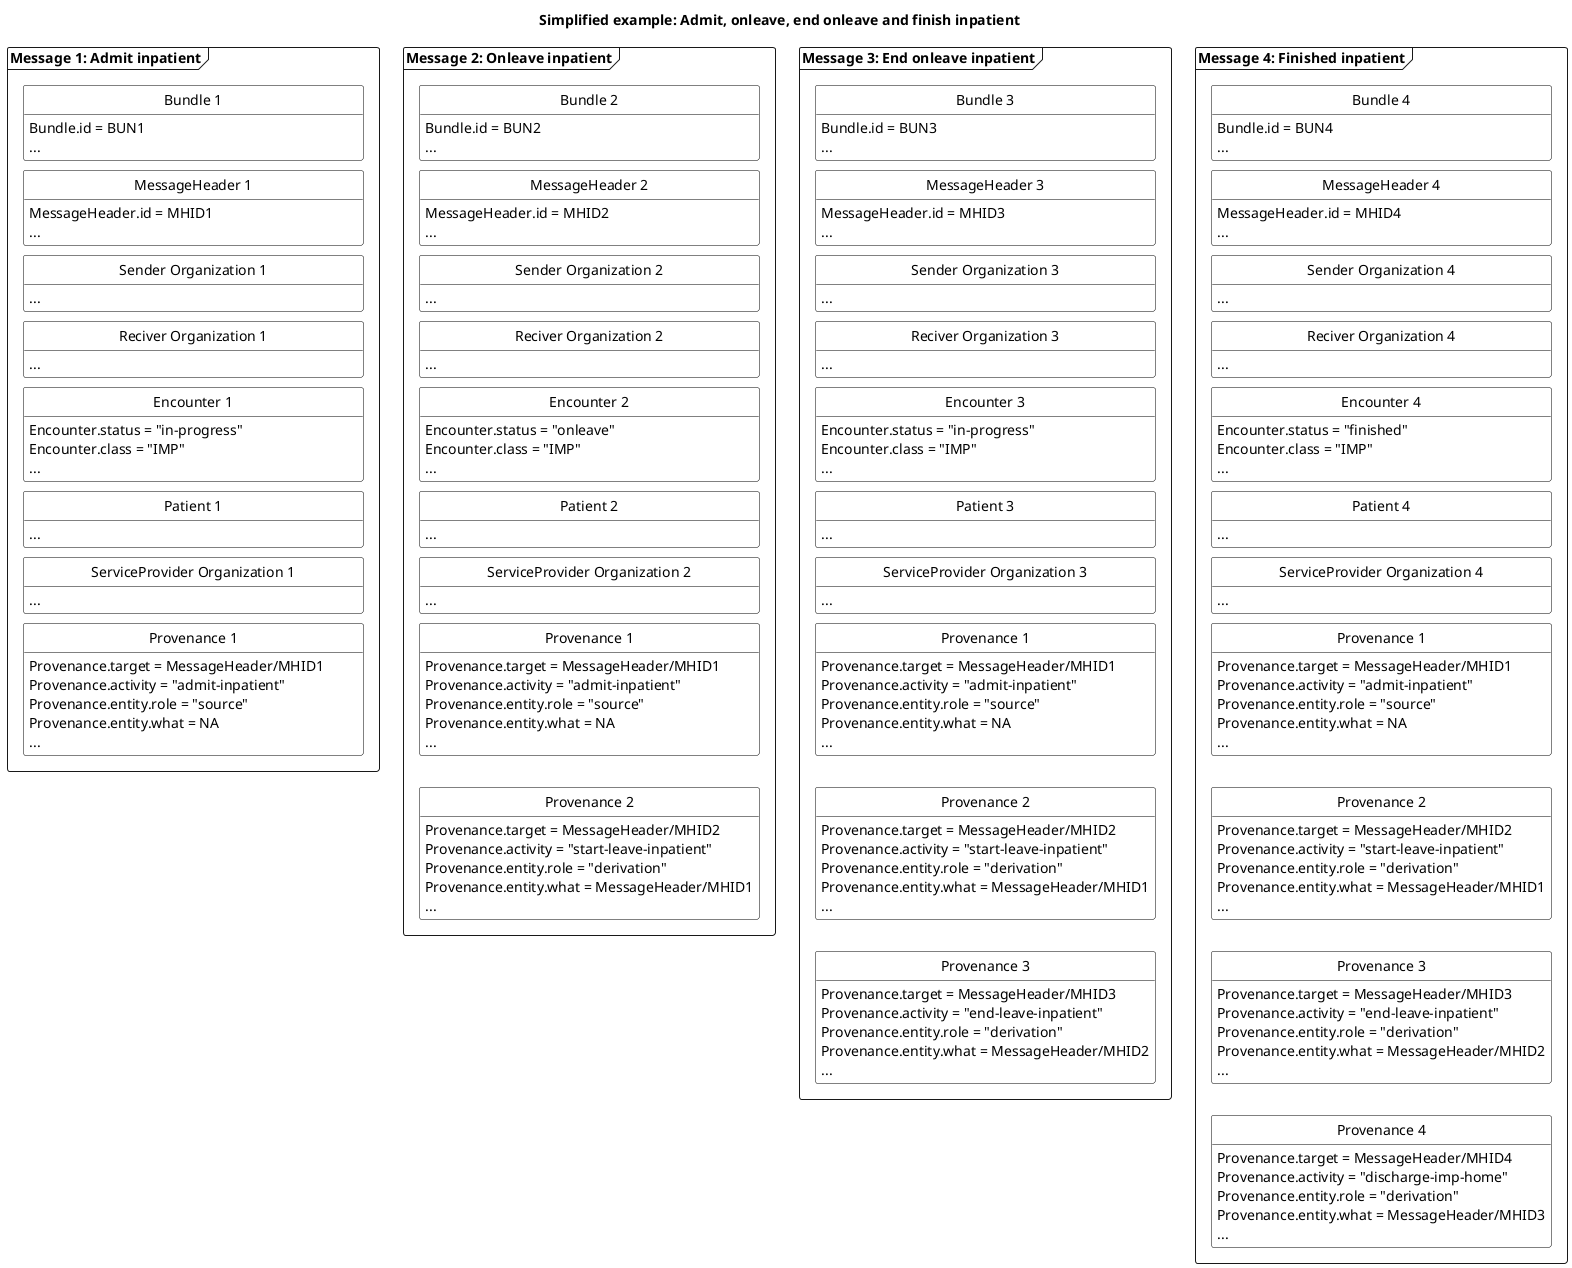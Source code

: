 @startuml HNAdmitOnleaveEndFinish

'layout
skinparam class {
    BackgroundColor White
    BorderColor Black
    ArrowColor Black
  }
hide circle
hide empty members
skinparam SameClassWidth true
skinparam Ranksep 10


'title
title Simplified example: Admit, onleave, end onleave and finish inpatient


'Message 1: Admit inpatient
package "Message 1: Admit inpatient" as admit <<Frame>>{
    class "Bundle 1" as admitB {
        Bundle.id = BUN1
        ...
    }
    class "MessageHeader 1" as admitMH{
        MessageHeader.id = MHID1
        ...
    }
    class "Sender Organization 1" as admitSOrg{
        ...
    }
    class "Reciver Organization 1" as admitROrg{
        ...
    }
    class "Encounter 1" as admitENC{
        Encounter.status = "in-progress"
        Encounter.class = "IMP"
        ...
    }
    class "Patient 1" as admitPT{
        ...
    }
    class "ServiceProvider Organization 1" as admitSPOrg{
        ...
    }
    class "Provenance 1" as admitPRO{
        Provenance.target = MessageHeader/MHID1
        Provenance.activity = "admit-inpatient"
        Provenance.entity.role = "source"
        Provenance.entity.what = NA
        ...
    }

admitB -[hidden]- admitMH
admitMH -[hidden]- admitSOrg
admitSOrg-[hidden]-admitROrg
admitROrg-[hidden]-admitENC
admitENC-[hidden]-admitPT
admitPT-[hidden]-admitSPOrg
admitSPOrg-[hidden]-admitPRO



}

'Message 2: Onleave inpatient
package "Message 2: Onleave inpatient" as Onleave <<Frame>> {
    class "Bundle 2" as onleaveB {
        Bundle.id = BUN2
        ...
    }
    class "MessageHeader 2" as onleaveMH{
        MessageHeader.id = MHID2
        ...
    }
    class "Sender Organization 2" as onleaveSOrg{
        ...
    }
    class "Reciver Organization 2" as onleaveROrg{
        ...
    }
    class "Encounter 2" as onleaveENC{
        Encounter.status = "onleave"
        Encounter.class = "IMP"
        ...
    }
    class "Patient 2" as onleavePT{
        ...
    }
    class "ServiceProvider Organization 2" as onleaveSPOrg{
        ...
    }
    class "Provenance 1" as admitonleavePRO{
        Provenance.target = MessageHeader/MHID1
        Provenance.activity = "admit-inpatient"
        Provenance.entity.role = "source"        
        Provenance.entity.what = NA
        ...
    }
    class "Provenance 2" as onleavePRO{
        Provenance.target = MessageHeader/MHID2
        Provenance.activity = "start-leave-inpatient"
        Provenance.entity.role = "derivation"
        Provenance.entity.what = MessageHeader/MHID1
        ...
    }
onleaveB-[hidden]-onleaveMH
onleaveMH-[hidden]-onleaveSOrg
onleaveSOrg-[hidden]-onleaveROrg
onleaveROrg-[hidden]-onleaveENC
onleaveENC-[hidden]-onleavePT
onleavePT-[hidden]-onleaveSPOrg
onleaveSPOrg-[hidden]-admitonleavePRO
admitonleavePRO-[hidden]-onleavePRO

}

'Message 3: End onleave inpatient
package "Message 3: End onleave inpatient" as endOnleave <<Frame>> {
    class "Bundle 3" as endOnleaveB {
        Bundle.id = BUN3
        ...
    }
    class "MessageHeader 3" as endOnleaveMH{
        MessageHeader.id = MHID3
        ...
    }
    class "Sender Organization 3" as endOnleaveSOrg{
        ...
    }
    class "Reciver Organization 3" as endOnleaveROrg{
        ...
    }
    class "Encounter 3" as endOnleaveENC{
        Encounter.status = "in-progress"
        Encounter.class = "IMP"
        ...
    }
    class "Patient 3" as endOnleavePT{
        ...
    }
    class "ServiceProvider Organization 3" as endOnleaveSPOrg{
        ...
    }
    class "Provenance 1" as admitendOnleavePRO{
        Provenance.target = MessageHeader/MHID1
        Provenance.activity = "admit-inpatient"
        Provenance.entity.role = "source"
        Provenance.entity.what = NA
        ...
    }
    class "Provenance 2" as onleaveendOnleavePRO{
        Provenance.target = MessageHeader/MHID2
        Provenance.activity = "start-leave-inpatient"
        Provenance.entity.role = "derivation"
        Provenance.entity.what = MessageHeader/MHID1
        ...
    }
    class "Provenance 3" as endOnleavePRO{
        Provenance.target = MessageHeader/MHID3
        Provenance.activity = "end-leave-inpatient"
        Provenance.entity.role = "derivation"
        Provenance.entity.what = MessageHeader/MHID2
        ...
    }
endOnleaveB-[hidden]-endOnleaveMH
endOnleaveMH-[hidden]-endOnleaveSOrg
endOnleaveSOrg-[hidden]-endOnleaveROrg
endOnleaveROrg-[hidden]-endOnleaveENC
endOnleaveENC-[hidden]-endOnleavePT
endOnleavePT-[hidden]-endOnleaveSPOrg
endOnleaveSPOrg-[hidden]-admitendOnleavePRO
admitendOnleavePRO-[hidden]-onleaveendOnleavePRO
onleaveendOnleavePRO-[hidden]-endOnleavePRO

}


'Message 4: Finished inpatient
package "Message 4: Finished inpatient" as finished <<Frame>> {
    class "Bundle 4" as finishedB {
        Bundle.id = BUN4
        ...
    }
    class "MessageHeader 4" as finishedMH{
        MessageHeader.id = MHID4
        ...
    }
    class "Sender Organization 4" as finishedSOrg{
        ...
    }
    class "Reciver Organization 4" as finishedROrg{
        ...
    }
    class "Encounter 4" as finishedENC{
        Encounter.status = "finished"
        Encounter.class = "IMP"
        ...
    }
    class "Patient 4" as finishedPT{
        ...
    }
    class "ServiceProvider Organization 4" as finishedSPOrg{
        ...
    }
    class "Provenance 1" as admitfinishedPRO{
        Provenance.target = MessageHeader/MHID1
        Provenance.activity = "admit-inpatient"
        Provenance.entity.role = "source"
        Provenance.entity.what = NA
        ...
    }
    class "Provenance 2" as onleavefinishedPRO{
        Provenance.target = MessageHeader/MHID2
        Provenance.activity = "start-leave-inpatient"
        Provenance.entity.role = "derivation"
        Provenance.entity.what = MessageHeader/MHID1
        ...
    }
    class "Provenance 3" as endOnleavefinishedPRO{
        Provenance.target = MessageHeader/MHID3
        Provenance.activity = "end-leave-inpatient"
        Provenance.entity.role = "derivation"
        Provenance.entity.what = MessageHeader/MHID2
        ...
    }
    class "Provenance 4" as finishedPRO{
        Provenance.target = MessageHeader/MHID4
        Provenance.activity = "discharge-imp-home"
        Provenance.entity.role = "derivation"
        Provenance.entity.what = MessageHeader/MHID3
        ...
    }
finishedB-[hidden]-finishedMH
finishedMH-[hidden]-finishedSOrg
finishedSOrg-[hidden]-finishedROrg
finishedROrg-[hidden]-finishedENC
finishedENC-[hidden]-finishedPT
finishedPT-[hidden]-finishedSPOrg
finishedSPOrg-[hidden]-admitfinishedPRO
admitfinishedPRO-[hidden]-onleavefinishedPRO
onleavefinishedPRO-[hidden]-endOnleavefinishedPRO
endOnleavefinishedPRO-[hidden]-finishedPRO

}

' pile mellem de to beskeder
' admit --> finished


@enduml

